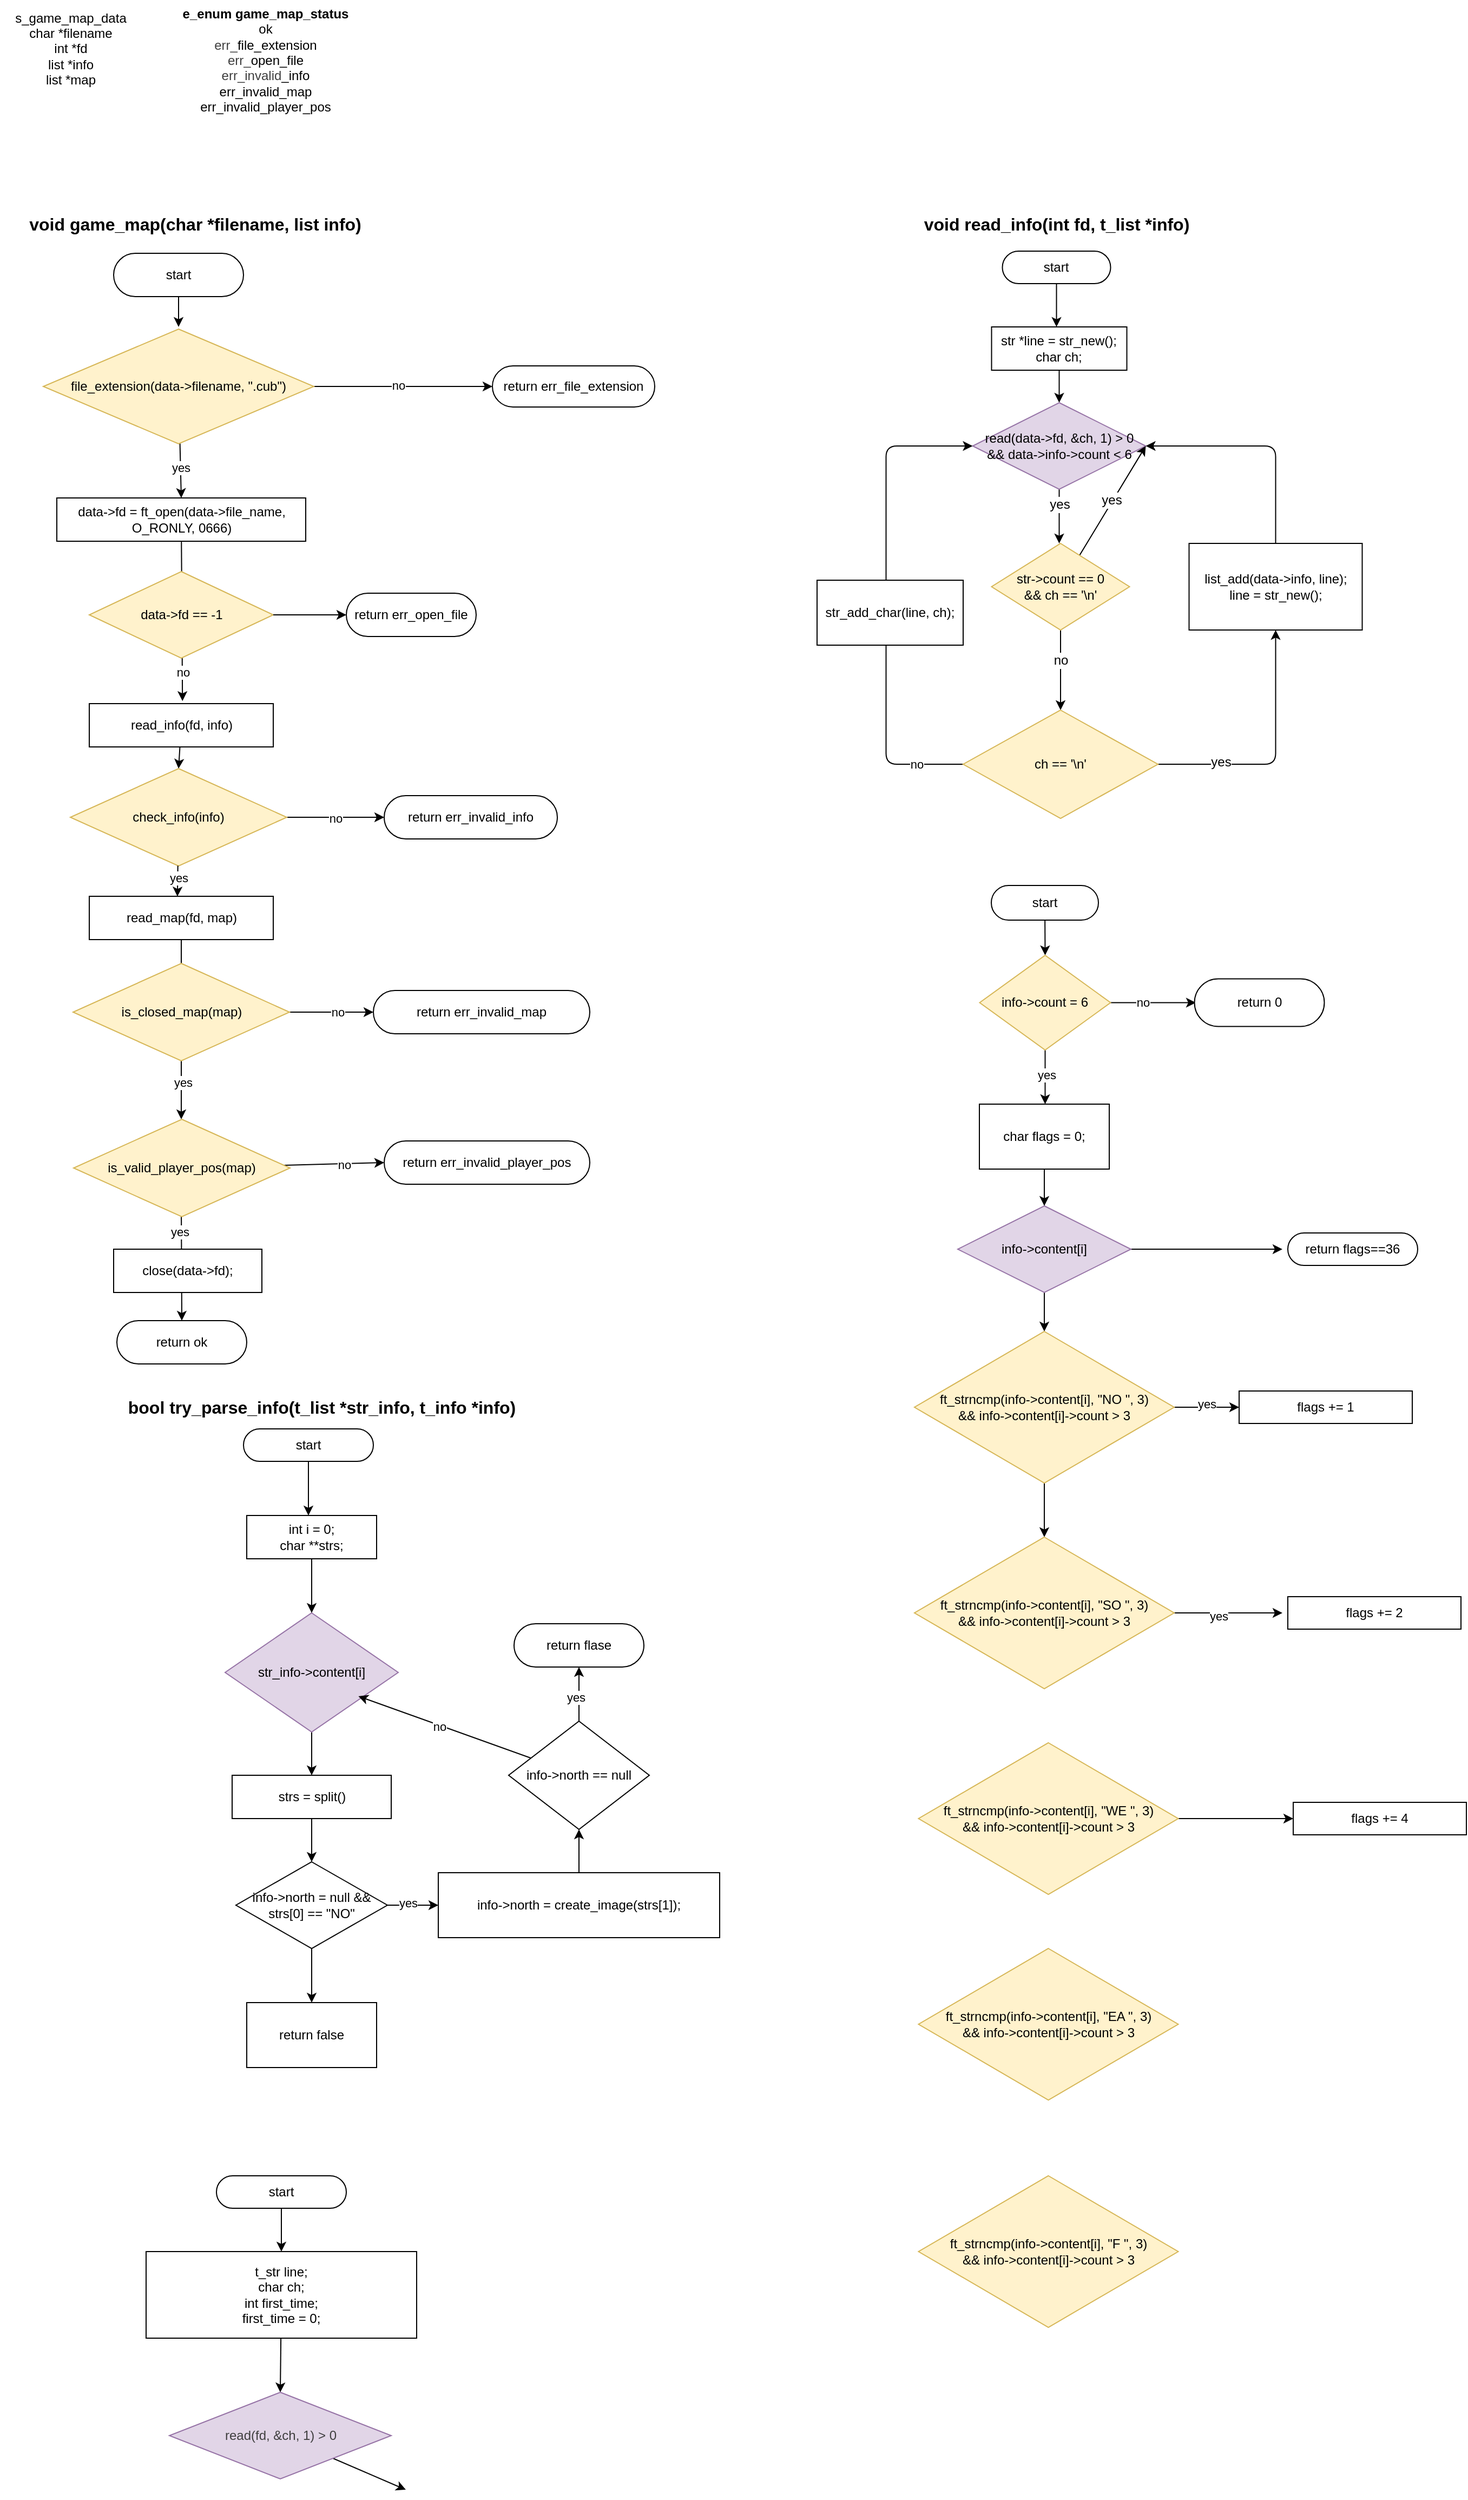 <mxfile>
    <diagram id="_kKYmmZnma1l--J-uLyV" name="Page-1">
        <mxGraphModel dx="1154" dy="1895" grid="1" gridSize="10" guides="1" tooltips="1" connect="1" arrows="1" fold="1" page="1" pageScale="1" pageWidth="850" pageHeight="1100" math="0" shadow="0">
            <root>
                <mxCell id="0"/>
                <mxCell id="1" parent="0"/>
                <mxCell id="5" style="edgeStyle=none;html=1;" parent="1" source="3" edge="1">
                    <mxGeometry relative="1" as="geometry">
                        <mxPoint x="190" y="72" as="targetPoint"/>
                    </mxGeometry>
                </mxCell>
                <mxCell id="3" value="start" style="rounded=1;whiteSpace=wrap;html=1;arcSize=50;" parent="1" vertex="1">
                    <mxGeometry x="130" y="4" width="120" height="40" as="geometry"/>
                </mxCell>
                <mxCell id="4" value="void game_map(char *filename, list info)" style="text;html=1;align=center;verticalAlign=middle;resizable=0;points=[];autosize=1;strokeColor=none;fillColor=none;fontStyle=1;fontSize=16;" parent="1" vertex="1">
                    <mxGeometry x="50" y="-38" width="310" height="30" as="geometry"/>
                </mxCell>
                <mxCell id="6" value="data-&amp;gt;fd =&amp;nbsp;&lt;span style=&quot;color: rgb(0, 0, 0);&quot;&gt;ft_open(data-&amp;gt;file_name, O_RONLY, 0666)&lt;/span&gt;" style="rounded=0;whiteSpace=wrap;html=1;" parent="1" vertex="1">
                    <mxGeometry x="77.5" y="230" width="230" height="40" as="geometry"/>
                </mxCell>
                <mxCell id="13" style="edgeStyle=none;html=1;entryX=0.5;entryY=0;entryDx=0;entryDy=0;" parent="1" source="9" edge="1">
                    <mxGeometry relative="1" as="geometry">
                        <mxPoint x="192.5" y="690" as="targetPoint"/>
                    </mxGeometry>
                </mxCell>
                <mxCell id="9" value="read_map(fd, map)" style="rounded=0;whiteSpace=wrap;html=1;" parent="1" vertex="1">
                    <mxGeometry x="107.5" y="598" width="170" height="40" as="geometry"/>
                </mxCell>
                <mxCell id="10" style="edgeStyle=none;html=1;entryX=0.536;entryY=-0.01;entryDx=0;entryDy=0;entryPerimeter=0;" parent="1" source="6" edge="1">
                    <mxGeometry relative="1" as="geometry">
                        <mxPoint x="193.62" y="417.6" as="targetPoint"/>
                    </mxGeometry>
                </mxCell>
                <mxCell id="91" value="no" style="edgeLabel;html=1;align=center;verticalAlign=middle;resizable=0;points=[];" parent="10" vertex="1" connectable="0">
                    <mxGeometry x="0.64" relative="1" as="geometry">
                        <mxPoint as="offset"/>
                    </mxGeometry>
                </mxCell>
                <mxCell id="18" style="edgeStyle=none;html=1;entryX=0.5;entryY=0;entryDx=0;entryDy=0;" parent="1" edge="1">
                    <mxGeometry relative="1" as="geometry">
                        <mxPoint x="192.5" y="730" as="sourcePoint"/>
                        <mxPoint x="192.5" y="804" as="targetPoint"/>
                    </mxGeometry>
                </mxCell>
                <mxCell id="129" value="yes" style="edgeLabel;html=1;align=center;verticalAlign=middle;resizable=0;points=[];" parent="18" vertex="1" connectable="0">
                    <mxGeometry x="0.078" y="1" relative="1" as="geometry">
                        <mxPoint as="offset"/>
                    </mxGeometry>
                </mxCell>
                <mxCell id="14" value="return ok" style="rounded=1;whiteSpace=wrap;html=1;arcSize=50;" parent="1" vertex="1">
                    <mxGeometry x="133" y="990" width="120" height="40" as="geometry"/>
                </mxCell>
                <mxCell id="19" style="edgeStyle=none;html=1;entryX=0.5;entryY=0;entryDx=0;entryDy=0;" parent="1" target="14" edge="1">
                    <mxGeometry relative="1" as="geometry">
                        <mxPoint x="192.5" y="880" as="sourcePoint"/>
                    </mxGeometry>
                </mxCell>
                <mxCell id="130" value="yes" style="edgeLabel;html=1;align=center;verticalAlign=middle;resizable=0;points=[];" parent="19" vertex="1" connectable="0">
                    <mxGeometry x="-0.489" y="-2" relative="1" as="geometry">
                        <mxPoint as="offset"/>
                    </mxGeometry>
                </mxCell>
                <mxCell id="20" value="s_game_map_data&lt;div&gt;char *filename&lt;/div&gt;&lt;div&gt;int *fd&lt;/div&gt;&lt;div&gt;list *info&lt;/div&gt;&lt;div&gt;list *map&lt;/div&gt;" style="text;html=1;align=center;verticalAlign=middle;resizable=0;points=[];autosize=1;strokeColor=none;fillColor=none;" parent="1" vertex="1">
                    <mxGeometry x="25" y="-230" width="130" height="90" as="geometry"/>
                </mxCell>
                <mxCell id="97" style="edgeStyle=none;html=1;entryX=0;entryY=0.5;entryDx=0;entryDy=0;" parent="1" source="27" edge="1">
                    <mxGeometry relative="1" as="geometry">
                        <mxPoint x="480" y="127" as="targetPoint"/>
                    </mxGeometry>
                </mxCell>
                <mxCell id="104" value="no" style="edgeLabel;html=1;align=center;verticalAlign=middle;resizable=0;points=[];" parent="97" vertex="1" connectable="0">
                    <mxGeometry x="-0.06" y="1" relative="1" as="geometry">
                        <mxPoint as="offset"/>
                    </mxGeometry>
                </mxCell>
                <mxCell id="98" style="edgeStyle=none;html=1;entryX=0.5;entryY=0;entryDx=0;entryDy=0;" parent="1" source="27" target="6" edge="1">
                    <mxGeometry relative="1" as="geometry"/>
                </mxCell>
                <mxCell id="105" value="yes" style="edgeLabel;html=1;align=center;verticalAlign=middle;resizable=0;points=[];" parent="98" vertex="1" connectable="0">
                    <mxGeometry x="-0.11" relative="1" as="geometry">
                        <mxPoint as="offset"/>
                    </mxGeometry>
                </mxCell>
                <mxCell id="27" value="&lt;span style=&quot;color: rgb(0, 0, 0);&quot;&gt;file_extension(data-&amp;gt;filename, &quot;.cub&quot;)&lt;/span&gt;" style="rhombus;whiteSpace=wrap;html=1;fillColor=#fff2cc;strokeColor=#d6b656;" parent="1" vertex="1">
                    <mxGeometry x="65" y="74" width="250" height="106" as="geometry"/>
                </mxCell>
                <mxCell id="30" value="return err_file_extension" style="rounded=1;whiteSpace=wrap;html=1;arcSize=50;" parent="1" vertex="1">
                    <mxGeometry x="480" y="108" width="150" height="38" as="geometry"/>
                </mxCell>
                <mxCell id="39" value="void read_info(int fd, t_list *info)" style="text;html=1;align=center;verticalAlign=middle;whiteSpace=wrap;rounded=0;fontStyle=1;fontSize=16;horizontal=1;imageWidth=24;" parent="1" vertex="1">
                    <mxGeometry x="873.75" y="-38" width="255" height="30" as="geometry"/>
                </mxCell>
                <mxCell id="41" style="edgeStyle=none;html=1;fontFamily=Helvetica;fontSize=16;fontColor=default;fontStyle=1;" parent="1" source="40" edge="1">
                    <mxGeometry relative="1" as="geometry">
                        <mxPoint x="1001.25" y="72" as="targetPoint"/>
                    </mxGeometry>
                </mxCell>
                <mxCell id="40" value="start" style="rounded=1;whiteSpace=wrap;html=1;align=center;verticalAlign=middle;fontFamily=Helvetica;fontSize=12;fontColor=default;fontStyle=0;fillColor=none;gradientColor=none;arcSize=50;" parent="1" vertex="1">
                    <mxGeometry x="951.25" y="2" width="100" height="30" as="geometry"/>
                </mxCell>
                <mxCell id="48" style="edgeStyle=none;html=1;entryX=0.5;entryY=0;entryDx=0;entryDy=0;fontFamily=Helvetica;fontSize=12;fontColor=default;fontStyle=0;" parent="1" source="43" target="46" edge="1">
                    <mxGeometry relative="1" as="geometry"/>
                </mxCell>
                <mxCell id="43" value="str *line = str_new();&lt;div&gt;char ch;&lt;/div&gt;" style="rounded=0;whiteSpace=wrap;html=1;align=center;verticalAlign=middle;fontFamily=Helvetica;fontSize=12;fontColor=default;fontStyle=0;fillColor=none;gradientColor=none;" parent="1" vertex="1">
                    <mxGeometry x="941.25" y="72" width="125" height="40" as="geometry"/>
                </mxCell>
                <mxCell id="49" style="edgeStyle=none;html=1;fontFamily=Helvetica;fontSize=12;fontColor=default;fontStyle=0;" parent="1" source="46" edge="1">
                    <mxGeometry relative="1" as="geometry">
                        <mxPoint x="1003.75" y="272" as="targetPoint"/>
                    </mxGeometry>
                </mxCell>
                <mxCell id="50" value="yes" style="edgeLabel;html=1;align=center;verticalAlign=middle;resizable=0;points=[];rounded=0;strokeColor=default;fontFamily=Helvetica;fontSize=12;fontColor=default;fontStyle=0;fillColor=none;gradientColor=none;" parent="49" vertex="1" connectable="0">
                    <mxGeometry x="-0.44" relative="1" as="geometry">
                        <mxPoint as="offset"/>
                    </mxGeometry>
                </mxCell>
                <mxCell id="46" value="read(data-&amp;gt;fd, &amp;amp;ch, 1) &amp;gt; 0&lt;div&gt;&amp;amp;&amp;amp; data-&amp;gt;info-&amp;gt;count &amp;lt; 6&lt;/div&gt;" style="rhombus;whiteSpace=wrap;html=1;rounded=0;align=center;verticalAlign=middle;fontFamily=Helvetica;fontSize=12;fontStyle=0;fillColor=#e1d5e7;strokeColor=#9673a6;" parent="1" vertex="1">
                    <mxGeometry x="923.75" y="142" width="160" height="80" as="geometry"/>
                </mxCell>
                <mxCell id="112" style="edgeStyle=none;html=1;" parent="1" source="64" edge="1">
                    <mxGeometry relative="1" as="geometry">
                        <mxPoint x="190" y="480" as="targetPoint"/>
                    </mxGeometry>
                </mxCell>
                <mxCell id="64" value="read_info(fd, info)" style="rounded=0;whiteSpace=wrap;html=1;" parent="1" vertex="1">
                    <mxGeometry x="107.5" y="420" width="170" height="40" as="geometry"/>
                </mxCell>
                <mxCell id="77" style="edgeStyle=none;html=1;entryX=1;entryY=0.5;entryDx=0;entryDy=0;fontFamily=Helvetica;fontSize=12;fontColor=default;fontStyle=0;" parent="1" source="76" target="46" edge="1">
                    <mxGeometry relative="1" as="geometry"/>
                </mxCell>
                <mxCell id="78" value="yes" style="edgeLabel;html=1;align=center;verticalAlign=middle;resizable=0;points=[];rounded=0;strokeColor=default;fontFamily=Helvetica;fontSize=12;fontColor=default;fontStyle=0;fillColor=none;gradientColor=none;" parent="77" vertex="1" connectable="0">
                    <mxGeometry x="0.318" y="-1" relative="1" as="geometry">
                        <mxPoint x="-12" y="15" as="offset"/>
                    </mxGeometry>
                </mxCell>
                <mxCell id="79" style="edgeStyle=none;html=1;entryX=0.5;entryY=0;entryDx=0;entryDy=0;fontFamily=Helvetica;fontSize=12;fontColor=default;fontStyle=0;" parent="1" source="76" target="83" edge="1">
                    <mxGeometry relative="1" as="geometry">
                        <mxPoint x="1005" y="392" as="targetPoint"/>
                    </mxGeometry>
                </mxCell>
                <mxCell id="80" value="no" style="edgeLabel;html=1;align=center;verticalAlign=middle;resizable=0;points=[];rounded=0;strokeColor=default;fontFamily=Helvetica;fontSize=12;fontColor=default;fontStyle=0;fillColor=none;gradientColor=none;" parent="79" vertex="1" connectable="0">
                    <mxGeometry x="-0.25" relative="1" as="geometry">
                        <mxPoint as="offset"/>
                    </mxGeometry>
                </mxCell>
                <mxCell id="76" value="str-&amp;gt;count == 0&lt;br&gt;&amp;amp;&amp;amp; ch == &#39;\n&#39;" style="rhombus;whiteSpace=wrap;html=1;rounded=0;strokeColor=#d6b656;align=center;verticalAlign=middle;fontFamily=Helvetica;fontSize=12;fontStyle=0;fillColor=#fff2cc;" parent="1" vertex="1">
                    <mxGeometry x="941.25" y="272" width="127.5" height="80" as="geometry"/>
                </mxCell>
                <mxCell id="84" style="edgeStyle=none;html=1;fontFamily=Helvetica;fontSize=12;fontColor=default;fontStyle=0;entryX=0.5;entryY=1;entryDx=0;entryDy=0;" parent="1" source="83" target="85" edge="1">
                    <mxGeometry relative="1" as="geometry">
                        <mxPoint x="873.75" y="222" as="targetPoint"/>
                        <Array as="points">
                            <mxPoint x="1203.75" y="476"/>
                        </Array>
                    </mxGeometry>
                </mxCell>
                <mxCell id="88" value="yes" style="edgeLabel;html=1;align=center;verticalAlign=middle;resizable=0;points=[];rounded=0;strokeColor=default;fontFamily=Helvetica;fontSize=12;fontColor=default;fontStyle=0;fillColor=none;gradientColor=none;" parent="84" vertex="1" connectable="0">
                    <mxGeometry x="-0.503" y="2" relative="1" as="geometry">
                        <mxPoint as="offset"/>
                    </mxGeometry>
                </mxCell>
                <mxCell id="87" style="edgeStyle=none;html=1;fontFamily=Helvetica;fontSize=12;fontColor=default;fontStyle=0;entryX=0;entryY=0.5;entryDx=0;entryDy=0;" parent="1" source="83" target="46" edge="1">
                    <mxGeometry relative="1" as="geometry">
                        <mxPoint x="853.75" y="232" as="targetPoint"/>
                        <Array as="points">
                            <mxPoint x="843.75" y="476"/>
                            <mxPoint x="843.75" y="182"/>
                        </Array>
                    </mxGeometry>
                </mxCell>
                <mxCell id="111" value="no" style="edgeLabel;html=1;align=center;verticalAlign=middle;resizable=0;points=[];" parent="87" vertex="1" connectable="0">
                    <mxGeometry x="-0.806" relative="1" as="geometry">
                        <mxPoint as="offset"/>
                    </mxGeometry>
                </mxCell>
                <mxCell id="83" value="ch == &#39;\n&#39;" style="rhombus;whiteSpace=wrap;html=1;rounded=0;align=center;verticalAlign=middle;fontFamily=Helvetica;fontSize=12;fontStyle=0;fillColor=#fff2cc;strokeColor=#d6b656;" parent="1" vertex="1">
                    <mxGeometry x="915" y="426" width="180" height="100" as="geometry"/>
                </mxCell>
                <mxCell id="86" style="edgeStyle=none;html=1;fontFamily=Helvetica;fontSize=12;fontColor=default;fontStyle=0;entryX=1;entryY=0.5;entryDx=0;entryDy=0;" parent="1" source="85" target="46" edge="1">
                    <mxGeometry relative="1" as="geometry">
                        <mxPoint x="803.75" y="172" as="targetPoint"/>
                        <Array as="points">
                            <mxPoint x="1203.75" y="182"/>
                        </Array>
                    </mxGeometry>
                </mxCell>
                <mxCell id="85" value="list_add(data-&amp;gt;info, line);&lt;div&gt;line = str_new();&lt;/div&gt;" style="rounded=0;whiteSpace=wrap;html=1;align=center;verticalAlign=middle;fontFamily=Helvetica;fontSize=12;fontStyle=0;" parent="1" vertex="1">
                    <mxGeometry x="1123.75" y="272" width="160" height="80" as="geometry"/>
                </mxCell>
                <mxCell id="89" value="str_add_char(line, ch);" style="rounded=0;whiteSpace=wrap;html=1;align=center;verticalAlign=middle;fontFamily=Helvetica;fontSize=12;fontStyle=0;" parent="1" vertex="1">
                    <mxGeometry x="780" y="306" width="135" height="60" as="geometry"/>
                </mxCell>
                <mxCell id="90" value="data-&amp;gt;fd == -1" style="rhombus;whiteSpace=wrap;html=1;fillColor=#fff2cc;strokeColor=#d6b656;" parent="1" vertex="1">
                    <mxGeometry x="107.5" y="298" width="170" height="80" as="geometry"/>
                </mxCell>
                <mxCell id="94" value="&lt;span style=&quot;color: rgb(0, 0, 0);&quot;&gt;return err_open_file&lt;/span&gt;" style="rounded=1;whiteSpace=wrap;html=1;arcSize=50;" parent="1" vertex="1">
                    <mxGeometry x="345" y="318" width="120" height="40" as="geometry"/>
                </mxCell>
                <mxCell id="102" value="" style="edgeStyle=none;html=1;entryX=0;entryY=0.5;entryDx=0;entryDy=0;" parent="1" source="90" target="94" edge="1">
                    <mxGeometry relative="1" as="geometry">
                        <mxPoint x="310" y="338" as="targetPoint"/>
                        <mxPoint x="276" y="339" as="sourcePoint"/>
                    </mxGeometry>
                </mxCell>
                <mxCell id="103" value="&lt;b&gt;e_enum game_map_status&lt;/b&gt;&lt;div&gt;&lt;span style=&quot;background-color: transparent;&quot;&gt;ok&lt;/span&gt;&lt;/div&gt;&lt;div&gt;&lt;span style=&quot;color: rgb(63, 63, 63); background-color: transparent;&quot;&gt;err_&lt;/span&gt;&lt;span style=&quot;background-color: transparent;&quot;&gt;file_extension&lt;/span&gt;&lt;/div&gt;&lt;div&gt;&lt;span style=&quot;color: rgb(63, 63, 63); background-color: transparent;&quot;&gt;err_&lt;/span&gt;open_file&lt;/div&gt;&lt;div&gt;&lt;span style=&quot;color: rgb(63, 63, 63); background-color: transparent;&quot;&gt;err_invalid&lt;/span&gt;&lt;span style=&quot;background-color: transparent;&quot;&gt;_info&lt;/span&gt;&lt;/div&gt;&lt;div&gt;&lt;span style=&quot;background-color: transparent;&quot;&gt;err_invalid_map&lt;/span&gt;&lt;/div&gt;&lt;div&gt;&lt;span style=&quot;background-color: transparent;&quot;&gt;err_invalid_player_pos&lt;/span&gt;&lt;/div&gt;&lt;div&gt;&lt;span style=&quot;background-color: transparent;&quot;&gt;&lt;br&gt;&lt;/span&gt;&lt;/div&gt;&lt;div&gt;&lt;br&gt;&lt;/div&gt;" style="text;html=1;align=center;verticalAlign=middle;resizable=0;points=[];autosize=1;strokeColor=none;fillColor=none;" parent="1" vertex="1">
                    <mxGeometry x="180" y="-230" width="180" height="140" as="geometry"/>
                </mxCell>
                <mxCell id="116" style="edgeStyle=none;html=1;entryX=0;entryY=0.5;entryDx=0;entryDy=0;" parent="1" source="113" target="117" edge="1">
                    <mxGeometry relative="1" as="geometry">
                        <mxPoint x="340" y="525" as="targetPoint"/>
                    </mxGeometry>
                </mxCell>
                <mxCell id="126" value="no" style="edgeLabel;html=1;align=center;verticalAlign=middle;resizable=0;points=[];" parent="116" vertex="1" connectable="0">
                    <mxGeometry x="-0.013" y="-1" relative="1" as="geometry">
                        <mxPoint as="offset"/>
                    </mxGeometry>
                </mxCell>
                <mxCell id="113" value="check_info(info)" style="rhombus;whiteSpace=wrap;html=1;fillColor=#fff2cc;strokeColor=#d6b656;" parent="1" vertex="1">
                    <mxGeometry x="90" y="480" width="200" height="90" as="geometry"/>
                </mxCell>
                <mxCell id="114" style="edgeStyle=none;html=1;entryX=0.479;entryY=0.004;entryDx=0;entryDy=0;entryPerimeter=0;" parent="1" source="113" target="9" edge="1">
                    <mxGeometry relative="1" as="geometry"/>
                </mxCell>
                <mxCell id="115" value="yes" style="edgeLabel;html=1;align=center;verticalAlign=middle;resizable=0;points=[];" parent="114" vertex="1" connectable="0">
                    <mxGeometry x="-0.17" relative="1" as="geometry">
                        <mxPoint x="1" y="-1" as="offset"/>
                    </mxGeometry>
                </mxCell>
                <mxCell id="117" value="&lt;span style=&quot;color: rgb(0, 0, 0);&quot;&gt;return err_invalid_info&lt;/span&gt;" style="rounded=1;whiteSpace=wrap;html=1;arcSize=50;" parent="1" vertex="1">
                    <mxGeometry x="380" y="505" width="160" height="40" as="geometry"/>
                </mxCell>
                <mxCell id="118" value="&lt;span style=&quot;color: rgb(0, 0, 0);&quot;&gt;return err_invalid_map&lt;/span&gt;" style="rounded=1;whiteSpace=wrap;html=1;arcSize=50;" parent="1" vertex="1">
                    <mxGeometry x="370" y="685" width="200" height="40" as="geometry"/>
                </mxCell>
                <mxCell id="119" value="&lt;span style=&quot;color: rgb(0, 0, 0);&quot;&gt;return err_invalid_player_pos&lt;/span&gt;" style="rounded=1;whiteSpace=wrap;html=1;arcSize=50;" parent="1" vertex="1">
                    <mxGeometry x="380" y="824" width="190" height="40" as="geometry"/>
                </mxCell>
                <mxCell id="123" style="edgeStyle=none;html=1;entryX=0;entryY=0.5;entryDx=0;entryDy=0;" parent="1" source="121" target="118" edge="1">
                    <mxGeometry relative="1" as="geometry"/>
                </mxCell>
                <mxCell id="127" value="no" style="edgeLabel;html=1;align=center;verticalAlign=middle;resizable=0;points=[];" parent="123" vertex="1" connectable="0">
                    <mxGeometry x="0.148" relative="1" as="geometry">
                        <mxPoint as="offset"/>
                    </mxGeometry>
                </mxCell>
                <mxCell id="121" value="&lt;span style=&quot;color: rgb(0, 0, 0);&quot;&gt;is_closed_map(map)&lt;/span&gt;" style="rhombus;whiteSpace=wrap;html=1;fillColor=#fff2cc;strokeColor=#d6b656;" parent="1" vertex="1">
                    <mxGeometry x="92.5" y="660" width="200" height="90" as="geometry"/>
                </mxCell>
                <mxCell id="124" style="edgeStyle=none;html=1;entryX=0;entryY=0.5;entryDx=0;entryDy=0;" parent="1" source="122" target="119" edge="1">
                    <mxGeometry relative="1" as="geometry"/>
                </mxCell>
                <mxCell id="128" value="no" style="edgeLabel;html=1;align=center;verticalAlign=middle;resizable=0;points=[];" parent="124" vertex="1" connectable="0">
                    <mxGeometry x="0.203" y="-1" relative="1" as="geometry">
                        <mxPoint as="offset"/>
                    </mxGeometry>
                </mxCell>
                <mxCell id="122" value="&lt;span style=&quot;color: rgb(0, 0, 0);&quot;&gt;is_valid_player_pos(map&lt;/span&gt;&lt;span style=&quot;background-color: transparent;&quot;&gt;)&lt;/span&gt;" style="rhombus;whiteSpace=wrap;html=1;fillColor=#fff2cc;strokeColor=#d6b656;" parent="1" vertex="1">
                    <mxGeometry x="93" y="804" width="200" height="90" as="geometry"/>
                </mxCell>
                <mxCell id="125" value="close(data-&amp;gt;fd);" style="rounded=0;whiteSpace=wrap;html=1;" parent="1" vertex="1">
                    <mxGeometry x="130" y="924" width="137" height="40" as="geometry"/>
                </mxCell>
                <mxCell id="133" style="edgeStyle=none;html=1;entryX=0.5;entryY=0;entryDx=0;entryDy=0;" parent="1" source="131" target="132" edge="1">
                    <mxGeometry relative="1" as="geometry"/>
                </mxCell>
                <mxCell id="131" value="start" style="rounded=1;whiteSpace=wrap;html=1;arcSize=50;" parent="1" vertex="1">
                    <mxGeometry x="941" y="588" width="99" height="32" as="geometry"/>
                </mxCell>
                <mxCell id="134" style="edgeStyle=none;html=1;" parent="1" source="132" edge="1">
                    <mxGeometry relative="1" as="geometry">
                        <mxPoint x="1130" y="696.25" as="targetPoint"/>
                    </mxGeometry>
                </mxCell>
                <mxCell id="136" value="no" style="edgeLabel;html=1;align=center;verticalAlign=middle;resizable=0;points=[];" parent="134" vertex="1" connectable="0">
                    <mxGeometry x="-0.25" y="1" relative="1" as="geometry">
                        <mxPoint as="offset"/>
                    </mxGeometry>
                </mxCell>
                <mxCell id="137" style="edgeStyle=none;html=1;" parent="1" source="132" edge="1">
                    <mxGeometry relative="1" as="geometry">
                        <mxPoint x="990.75" y="790" as="targetPoint"/>
                    </mxGeometry>
                </mxCell>
                <mxCell id="138" value="yes" style="edgeLabel;html=1;align=center;verticalAlign=middle;resizable=0;points=[];" parent="137" vertex="1" connectable="0">
                    <mxGeometry x="-0.08" y="1" relative="1" as="geometry">
                        <mxPoint as="offset"/>
                    </mxGeometry>
                </mxCell>
                <mxCell id="132" value="info-&amp;gt;count = 6" style="rhombus;whiteSpace=wrap;html=1;fillColor=#fff2cc;strokeColor=#d6b656;" parent="1" vertex="1">
                    <mxGeometry x="930.25" y="652.5" width="121" height="87.5" as="geometry"/>
                </mxCell>
                <mxCell id="135" value="return 0" style="rounded=1;whiteSpace=wrap;html=1;arcSize=50;" parent="1" vertex="1">
                    <mxGeometry x="1128.75" y="674.25" width="120" height="44" as="geometry"/>
                </mxCell>
                <mxCell id="142" style="edgeStyle=none;html=1;" parent="1" source="139" edge="1">
                    <mxGeometry relative="1" as="geometry">
                        <mxPoint x="990" y="1000.0" as="targetPoint"/>
                    </mxGeometry>
                </mxCell>
                <mxCell id="144" style="edgeStyle=none;html=1;" parent="1" source="139" edge="1">
                    <mxGeometry relative="1" as="geometry">
                        <mxPoint x="1210" y="924" as="targetPoint"/>
                    </mxGeometry>
                </mxCell>
                <mxCell id="139" value="info-&amp;gt;content[i]" style="rhombus;whiteSpace=wrap;html=1;rounded=0;align=center;verticalAlign=middle;fontFamily=Helvetica;fontSize=12;fontStyle=0;fillColor=#e1d5e7;strokeColor=#9673a6;" parent="1" vertex="1">
                    <mxGeometry x="910" y="884" width="160" height="80" as="geometry"/>
                </mxCell>
                <mxCell id="141" style="edgeStyle=none;html=1;entryX=0.5;entryY=0;entryDx=0;entryDy=0;" parent="1" source="140" target="139" edge="1">
                    <mxGeometry relative="1" as="geometry"/>
                </mxCell>
                <mxCell id="140" value="char flags = 0;" style="rounded=0;whiteSpace=wrap;html=1;" parent="1" vertex="1">
                    <mxGeometry x="930" y="790" width="120" height="60" as="geometry"/>
                </mxCell>
                <mxCell id="147" style="edgeStyle=none;html=1;" parent="1" source="143" edge="1">
                    <mxGeometry relative="1" as="geometry">
                        <mxPoint x="1170.0" y="1070" as="targetPoint"/>
                    </mxGeometry>
                </mxCell>
                <mxCell id="148" value="yes" style="edgeLabel;html=1;align=center;verticalAlign=middle;resizable=0;points=[];" parent="147" vertex="1" connectable="0">
                    <mxGeometry x="-0.006" y="3" relative="1" as="geometry">
                        <mxPoint as="offset"/>
                    </mxGeometry>
                </mxCell>
                <mxCell id="150" style="edgeStyle=none;html=1;" parent="1" source="143" edge="1">
                    <mxGeometry relative="1" as="geometry">
                        <mxPoint x="990.0" y="1190" as="targetPoint"/>
                    </mxGeometry>
                </mxCell>
                <mxCell id="143" value="ft_strncmp(&lt;span style=&quot;color: rgb(0, 0, 0);&quot;&gt;info-&amp;gt;content[i], &quot;NO &quot;, 3&lt;/span&gt;) &lt;br&gt;&amp;amp;&amp;amp; info-&amp;gt;content[i]-&amp;gt;count &amp;gt; 3" style="rhombus;whiteSpace=wrap;html=1;fillColor=#fff2cc;strokeColor=#d6b656;" parent="1" vertex="1">
                    <mxGeometry x="870" y="1000" width="240" height="140" as="geometry"/>
                </mxCell>
                <mxCell id="146" value="&lt;span style=&quot;color: rgb(0, 0, 0);&quot;&gt;return flags==36&lt;/span&gt;" style="rounded=1;whiteSpace=wrap;html=1;arcSize=50;" parent="1" vertex="1">
                    <mxGeometry x="1215" y="909" width="120" height="30" as="geometry"/>
                </mxCell>
                <mxCell id="149" value="flags += 1" style="rounded=0;whiteSpace=wrap;html=1;" parent="1" vertex="1">
                    <mxGeometry x="1170" y="1055" width="160" height="30" as="geometry"/>
                </mxCell>
                <mxCell id="155" style="edgeStyle=none;html=1;" parent="1" source="151" edge="1">
                    <mxGeometry relative="1" as="geometry">
                        <mxPoint x="1210" y="1260.0" as="targetPoint"/>
                    </mxGeometry>
                </mxCell>
                <mxCell id="156" value="yes" style="edgeLabel;html=1;align=center;verticalAlign=middle;resizable=0;points=[];" parent="155" vertex="1" connectable="0">
                    <mxGeometry x="-0.195" y="-3" relative="1" as="geometry">
                        <mxPoint as="offset"/>
                    </mxGeometry>
                </mxCell>
                <mxCell id="151" value="ft_strncmp(&lt;span style=&quot;color: rgb(0, 0, 0);&quot;&gt;info-&amp;gt;content[i], &quot;SO &quot;, 3&lt;/span&gt;) &lt;br&gt;&amp;amp;&amp;amp; info-&amp;gt;content[i]-&amp;gt;count &amp;gt; 3" style="rhombus;whiteSpace=wrap;html=1;fillColor=#fff2cc;strokeColor=#d6b656;" parent="1" vertex="1">
                    <mxGeometry x="870" y="1190" width="240" height="140" as="geometry"/>
                </mxCell>
                <mxCell id="158" style="edgeStyle=none;html=1;" parent="1" source="152" edge="1">
                    <mxGeometry relative="1" as="geometry">
                        <mxPoint x="1220" y="1450" as="targetPoint"/>
                    </mxGeometry>
                </mxCell>
                <mxCell id="152" value="ft_strncmp(&lt;span style=&quot;color: rgb(0, 0, 0);&quot;&gt;info-&amp;gt;content[i], &quot;WE &quot;, 3&lt;/span&gt;) &lt;br&gt;&amp;amp;&amp;amp; info-&amp;gt;content[i]-&amp;gt;count &amp;gt; 3" style="rhombus;whiteSpace=wrap;html=1;fillColor=#fff2cc;strokeColor=#d6b656;" parent="1" vertex="1">
                    <mxGeometry x="873.75" y="1380" width="240" height="140" as="geometry"/>
                </mxCell>
                <mxCell id="153" value="ft_strncmp(&lt;span style=&quot;color: rgb(0, 0, 0);&quot;&gt;info-&amp;gt;content[i], &quot;EA &quot;, 3&lt;/span&gt;) &lt;br&gt;&amp;amp;&amp;amp; info-&amp;gt;content[i]-&amp;gt;count &amp;gt; 3" style="rhombus;whiteSpace=wrap;html=1;fillColor=#fff2cc;strokeColor=#d6b656;" parent="1" vertex="1">
                    <mxGeometry x="873.75" y="1570" width="240" height="140" as="geometry"/>
                </mxCell>
                <mxCell id="154" value="ft_strncmp(&lt;span style=&quot;color: rgb(0, 0, 0);&quot;&gt;info-&amp;gt;content[i], &quot;F &quot;, 3&lt;/span&gt;) &lt;br&gt;&amp;amp;&amp;amp; info-&amp;gt;content[i]-&amp;gt;count &amp;gt; 3" style="rhombus;whiteSpace=wrap;html=1;fillColor=#fff2cc;strokeColor=#d6b656;" parent="1" vertex="1">
                    <mxGeometry x="873.75" y="1780" width="240" height="140" as="geometry"/>
                </mxCell>
                <mxCell id="157" value="flags += 2" style="rounded=0;whiteSpace=wrap;html=1;" parent="1" vertex="1">
                    <mxGeometry x="1215" y="1245" width="160" height="30" as="geometry"/>
                </mxCell>
                <mxCell id="159" value="flags += 4" style="rounded=0;whiteSpace=wrap;html=1;" parent="1" vertex="1">
                    <mxGeometry x="1220" y="1435" width="160" height="30" as="geometry"/>
                </mxCell>
                <mxCell id="161" style="edgeStyle=none;html=1;" parent="1" source="160" edge="1">
                    <mxGeometry relative="1" as="geometry">
                        <mxPoint x="310" y="1170" as="targetPoint"/>
                    </mxGeometry>
                </mxCell>
                <mxCell id="160" value="start" style="rounded=1;whiteSpace=wrap;html=1;arcSize=50;" parent="1" vertex="1">
                    <mxGeometry x="250" y="1090" width="120" height="30" as="geometry"/>
                </mxCell>
                <mxCell id="169" style="edgeStyle=none;html=1;" parent="1" source="162" edge="1">
                    <mxGeometry relative="1" as="geometry">
                        <mxPoint x="313.0" y="1490" as="targetPoint"/>
                    </mxGeometry>
                </mxCell>
                <mxCell id="162" value="strs = split()" style="rounded=0;whiteSpace=wrap;html=1;" parent="1" vertex="1">
                    <mxGeometry x="239.5" y="1410" width="147" height="40" as="geometry"/>
                </mxCell>
                <mxCell id="168" style="edgeStyle=none;html=1;entryX=0.5;entryY=0;entryDx=0;entryDy=0;" parent="1" source="163" target="162" edge="1">
                    <mxGeometry relative="1" as="geometry"/>
                </mxCell>
                <mxCell id="163" value="str_info-&amp;gt;content[i]" style="rhombus;whiteSpace=wrap;html=1;fillColor=#e1d5e7;strokeColor=#9673a6;" parent="1" vertex="1">
                    <mxGeometry x="233" y="1260" width="160" height="110" as="geometry"/>
                </mxCell>
                <mxCell id="166" style="edgeStyle=none;html=1;" parent="1" source="165" target="163" edge="1">
                    <mxGeometry relative="1" as="geometry"/>
                </mxCell>
                <mxCell id="165" value="int i = 0;&lt;div&gt;char **strs;&lt;/div&gt;" style="rounded=0;whiteSpace=wrap;html=1;" parent="1" vertex="1">
                    <mxGeometry x="253" y="1170" width="120" height="40" as="geometry"/>
                </mxCell>
                <mxCell id="167" value="bool try_parse_info(t_list *str_info, t_info *info)" style="text;html=1;align=center;verticalAlign=middle;whiteSpace=wrap;rounded=0;fontStyle=1;fontSize=16;horizontal=1;imageWidth=24;" parent="1" vertex="1">
                    <mxGeometry x="133" y="1055" width="378.75" height="30" as="geometry"/>
                </mxCell>
                <mxCell id="174" style="edgeStyle=none;html=1;entryX=0;entryY=0.5;entryDx=0;entryDy=0;" parent="1" source="170" target="173" edge="1">
                    <mxGeometry relative="1" as="geometry"/>
                </mxCell>
                <mxCell id="175" value="yes" style="edgeLabel;html=1;align=center;verticalAlign=middle;resizable=0;points=[];" parent="174" vertex="1" connectable="0">
                    <mxGeometry x="-0.192" y="2" relative="1" as="geometry">
                        <mxPoint as="offset"/>
                    </mxGeometry>
                </mxCell>
                <mxCell id="177" style="edgeStyle=none;html=1;" parent="1" source="170" edge="1">
                    <mxGeometry relative="1" as="geometry">
                        <mxPoint x="313" y="1620" as="targetPoint"/>
                    </mxGeometry>
                </mxCell>
                <mxCell id="170" value="&lt;span style=&quot;color: rgb(0, 0, 0);&quot;&gt;info-&amp;gt;north = null &amp;amp;&amp;amp;&lt;/span&gt;&lt;br&gt;strs[0] == &quot;NO&quot;" style="rhombus;whiteSpace=wrap;html=1;" parent="1" vertex="1">
                    <mxGeometry x="243" y="1490" width="140" height="80" as="geometry"/>
                </mxCell>
                <mxCell id="178" style="edgeStyle=none;html=1;" parent="1" source="173" edge="1">
                    <mxGeometry relative="1" as="geometry">
                        <mxPoint x="560" y="1460" as="targetPoint"/>
                    </mxGeometry>
                </mxCell>
                <mxCell id="173" value="info-&amp;gt;north = create_image(strs[1]);" style="rounded=0;whiteSpace=wrap;html=1;" parent="1" vertex="1">
                    <mxGeometry x="430" y="1500" width="260" height="60" as="geometry"/>
                </mxCell>
                <mxCell id="180" style="edgeStyle=none;html=1;" parent="1" source="179" edge="1">
                    <mxGeometry relative="1" as="geometry">
                        <mxPoint x="560" y="1310" as="targetPoint"/>
                    </mxGeometry>
                </mxCell>
                <mxCell id="181" value="yes" style="edgeLabel;html=1;align=center;verticalAlign=middle;resizable=0;points=[];" parent="180" vertex="1" connectable="0">
                    <mxGeometry x="-0.12" y="3" relative="1" as="geometry">
                        <mxPoint as="offset"/>
                    </mxGeometry>
                </mxCell>
                <mxCell id="179" value="info-&amp;gt;north == null" style="rhombus;whiteSpace=wrap;html=1;" parent="1" vertex="1">
                    <mxGeometry x="495" y="1360" width="130" height="100" as="geometry"/>
                </mxCell>
                <mxCell id="182" value="return flase" style="rounded=1;whiteSpace=wrap;html=1;arcSize=50;" parent="1" vertex="1">
                    <mxGeometry x="500" y="1270" width="120" height="40" as="geometry"/>
                </mxCell>
                <mxCell id="183" style="edgeStyle=none;html=1;entryX=0.77;entryY=0.7;entryDx=0;entryDy=0;entryPerimeter=0;" parent="1" source="179" target="163" edge="1">
                    <mxGeometry relative="1" as="geometry"/>
                </mxCell>
                <mxCell id="184" value="no" style="edgeLabel;html=1;align=center;verticalAlign=middle;resizable=0;points=[];" parent="183" vertex="1" connectable="0">
                    <mxGeometry x="0.049" y="2" relative="1" as="geometry">
                        <mxPoint y="-1" as="offset"/>
                    </mxGeometry>
                </mxCell>
                <mxCell id="186" value="return false" style="rounded=0;whiteSpace=wrap;html=1;" parent="1" vertex="1">
                    <mxGeometry x="253" y="1620" width="120" height="60" as="geometry"/>
                </mxCell>
                <mxCell id="188" style="edgeStyle=none;html=1;" edge="1" parent="1" source="187">
                    <mxGeometry relative="1" as="geometry">
                        <mxPoint x="285" y="1850" as="targetPoint"/>
                    </mxGeometry>
                </mxCell>
                <mxCell id="187" value="start" style="rounded=1;whiteSpace=wrap;html=1;arcSize=50;" vertex="1" parent="1">
                    <mxGeometry x="225" y="1780" width="120" height="30" as="geometry"/>
                </mxCell>
                <mxCell id="191" style="edgeStyle=none;html=1;entryX=0.5;entryY=0;entryDx=0;entryDy=0;" edge="1" parent="1" source="189" target="190">
                    <mxGeometry relative="1" as="geometry"/>
                </mxCell>
                <mxCell id="189" value="t_str line;&lt;div&gt;char ch;&lt;/div&gt;&lt;div&gt;int first_time;&lt;/div&gt;&lt;div&gt;first_time = 0;&lt;/div&gt;" style="rounded=0;whiteSpace=wrap;html=1;" vertex="1" parent="1">
                    <mxGeometry x="160" y="1850" width="250" height="80" as="geometry"/>
                </mxCell>
                <mxCell id="192" style="edgeStyle=none;html=1;" edge="1" parent="1" source="190">
                    <mxGeometry relative="1" as="geometry">
                        <mxPoint x="400" y="2070" as="targetPoint"/>
                    </mxGeometry>
                </mxCell>
                <mxCell id="190" value="&lt;span style=&quot;color: rgb(63, 63, 63);&quot;&gt;read(fd, &amp;amp;ch, 1) &amp;gt; 0&lt;/span&gt;" style="rhombus;whiteSpace=wrap;html=1;fillColor=#e1d5e7;strokeColor=#9673a6;" vertex="1" parent="1">
                    <mxGeometry x="181.5" y="1980" width="205" height="80" as="geometry"/>
                </mxCell>
            </root>
        </mxGraphModel>
    </diagram>
</mxfile>